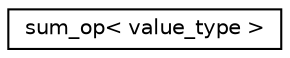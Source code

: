 digraph "Graphical Class Hierarchy"
{
  edge [fontname="Helvetica",fontsize="10",labelfontname="Helvetica",labelfontsize="10"];
  node [fontname="Helvetica",fontsize="10",shape=record];
  rankdir="LR";
  Node1 [label="sum_op\< value_type \>",height=0.2,width=0.4,color="black", fillcolor="white", style="filled",URL="$structsum__op.html"];
}
